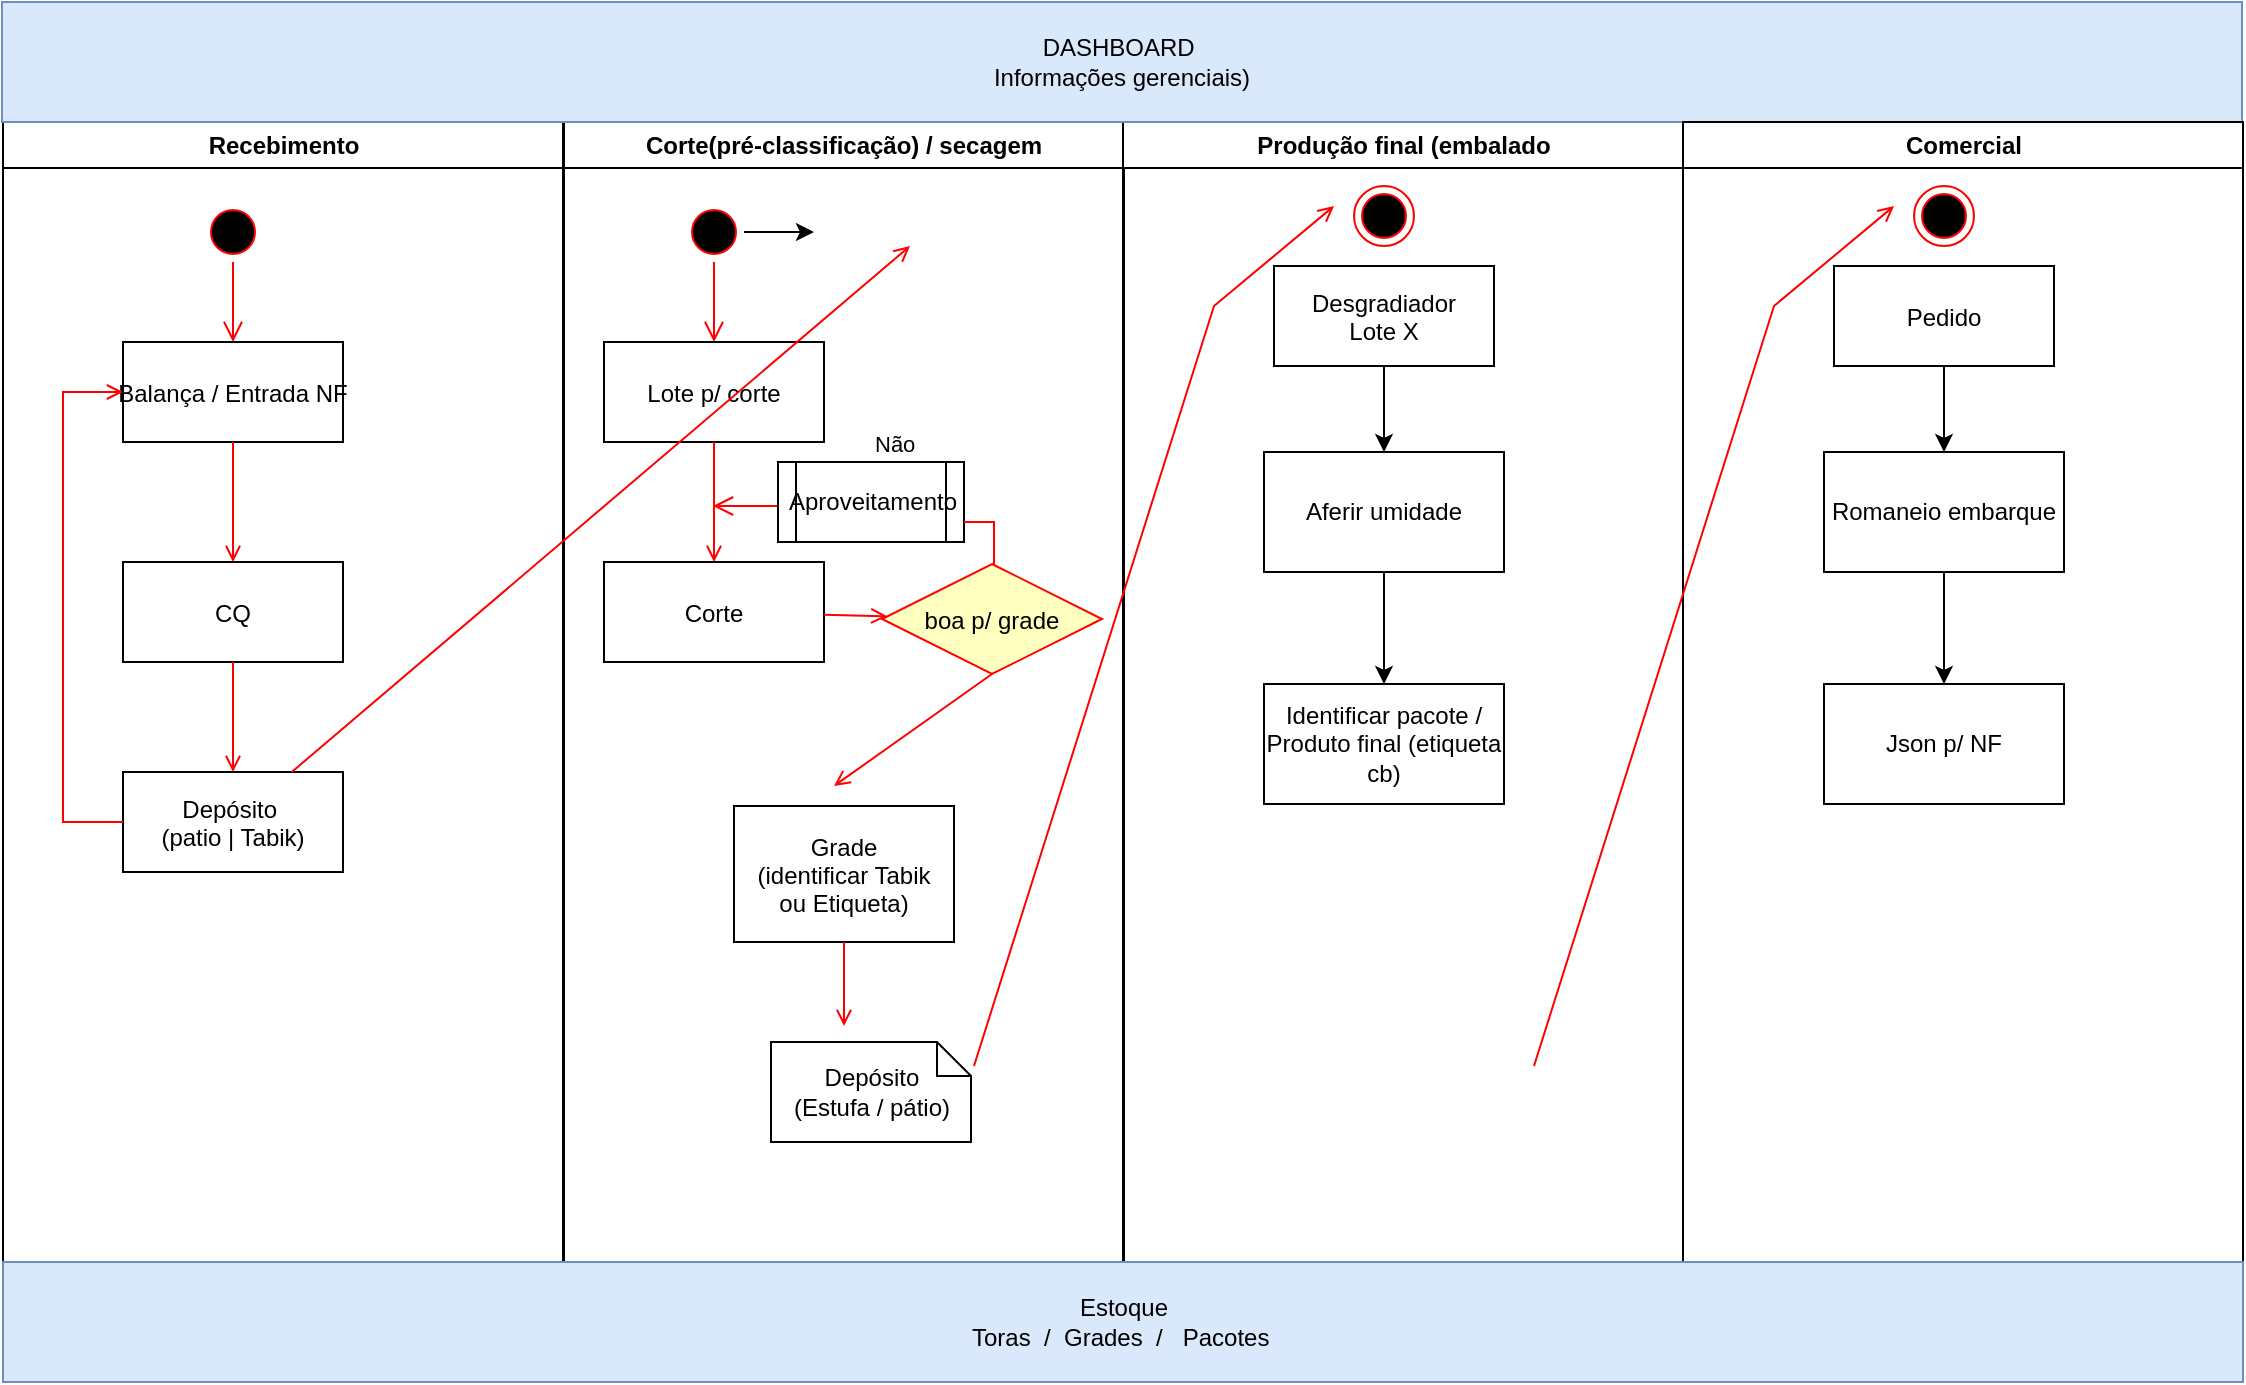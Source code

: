 <mxfile version="14.8.1" type="github">
  <diagram name="Page-1" id="e7e014a7-5840-1c2e-5031-d8a46d1fe8dd">
    <mxGraphModel dx="1437" dy="772" grid="1" gridSize="10" guides="1" tooltips="1" connect="1" arrows="1" fold="1" page="1" pageScale="1" pageWidth="1169" pageHeight="826" background="none" math="0" shadow="0">
      <root>
        <mxCell id="0" />
        <mxCell id="1" parent="0" />
        <mxCell id="2" value="Recebimento" style="swimlane;whiteSpace=wrap" parent="1" vertex="1">
          <mxGeometry x="36.5" y="128" width="280" height="570" as="geometry" />
        </mxCell>
        <mxCell id="5" value="" style="ellipse;shape=startState;fillColor=#000000;strokeColor=#ff0000;" parent="2" vertex="1">
          <mxGeometry x="100" y="40" width="30" height="30" as="geometry" />
        </mxCell>
        <mxCell id="6" value="" style="edgeStyle=elbowEdgeStyle;elbow=horizontal;verticalAlign=bottom;endArrow=open;endSize=8;strokeColor=#FF0000;endFill=1;rounded=0" parent="2" source="5" target="7" edge="1">
          <mxGeometry x="100" y="40" as="geometry">
            <mxPoint x="115" y="110" as="targetPoint" />
          </mxGeometry>
        </mxCell>
        <mxCell id="7" value="Balança / Entrada NF" style="" parent="2" vertex="1">
          <mxGeometry x="60" y="110" width="110" height="50" as="geometry" />
        </mxCell>
        <mxCell id="8" value="CQ" style="" parent="2" vertex="1">
          <mxGeometry x="60" y="220" width="110" height="50" as="geometry" />
        </mxCell>
        <mxCell id="9" value="" style="endArrow=open;strokeColor=#FF0000;endFill=1;rounded=0" parent="2" source="7" target="8" edge="1">
          <mxGeometry relative="1" as="geometry" />
        </mxCell>
        <mxCell id="10" value="Depósito &#xa;(patio | Tabik)" style="" parent="2" vertex="1">
          <mxGeometry x="60" y="325" width="110" height="50" as="geometry" />
        </mxCell>
        <mxCell id="11" value="" style="endArrow=open;strokeColor=#FF0000;endFill=1;rounded=0" parent="2" source="8" target="10" edge="1">
          <mxGeometry relative="1" as="geometry" />
        </mxCell>
        <mxCell id="12" value="" style="edgeStyle=elbowEdgeStyle;elbow=horizontal;strokeColor=#FF0000;endArrow=open;endFill=1;rounded=0" parent="2" source="10" target="7" edge="1">
          <mxGeometry width="100" height="100" relative="1" as="geometry">
            <mxPoint x="160" y="290" as="sourcePoint" />
            <mxPoint x="260" y="190" as="targetPoint" />
            <Array as="points">
              <mxPoint x="30" y="250" />
            </Array>
          </mxGeometry>
        </mxCell>
        <mxCell id="3" value="Corte(pré-classificação) / secagem" style="swimlane;whiteSpace=wrap" parent="1" vertex="1">
          <mxGeometry x="317" y="128" width="280" height="570" as="geometry" />
        </mxCell>
        <mxCell id="lAZd5NCJZbFxyWjqJA0O-42" value="" style="edgeStyle=orthogonalEdgeStyle;rounded=0;orthogonalLoop=1;jettySize=auto;html=1;" edge="1" parent="3" source="13">
          <mxGeometry relative="1" as="geometry">
            <mxPoint x="125" y="55" as="targetPoint" />
          </mxGeometry>
        </mxCell>
        <mxCell id="13" value="" style="ellipse;shape=startState;fillColor=#000000;strokeColor=#ff0000;" parent="3" vertex="1">
          <mxGeometry x="60" y="40" width="30" height="30" as="geometry" />
        </mxCell>
        <mxCell id="14" value="" style="edgeStyle=elbowEdgeStyle;elbow=horizontal;verticalAlign=bottom;endArrow=open;endSize=8;strokeColor=#FF0000;endFill=1;rounded=0" parent="3" source="13" target="15" edge="1">
          <mxGeometry x="40" y="20" as="geometry">
            <mxPoint x="55" y="90" as="targetPoint" />
          </mxGeometry>
        </mxCell>
        <mxCell id="15" value="Lote p/ corte" style="" parent="3" vertex="1">
          <mxGeometry x="20" y="110" width="110" height="50" as="geometry" />
        </mxCell>
        <mxCell id="16" value="Corte" style="" parent="3" vertex="1">
          <mxGeometry x="20" y="220" width="110" height="50" as="geometry" />
        </mxCell>
        <mxCell id="17" value="" style="endArrow=open;strokeColor=#FF0000;endFill=1;rounded=0" parent="3" source="15" target="16" edge="1">
          <mxGeometry relative="1" as="geometry" />
        </mxCell>
        <mxCell id="19" value="" style="endArrow=open;strokeColor=#FF0000;endFill=1;rounded=0;exitX=0.5;exitY=1;exitDx=0;exitDy=0;" parent="3" source="21" edge="1">
          <mxGeometry relative="1" as="geometry">
            <mxPoint x="135" y="332" as="targetPoint" />
          </mxGeometry>
        </mxCell>
        <mxCell id="21" value="boa p/ grade" style="rhombus;fillColor=#ffffc0;strokeColor=#ff0000;" parent="3" vertex="1">
          <mxGeometry x="159" y="221" width="110" height="55" as="geometry" />
        </mxCell>
        <mxCell id="22" value="Não" style="edgeStyle=elbowEdgeStyle;elbow=horizontal;align=left;verticalAlign=bottom;endArrow=open;endSize=8;strokeColor=#FF0000;exitX=0.5;exitY=0;endFill=1;rounded=0;startArrow=none;" parent="3" source="lAZd5NCJZbFxyWjqJA0O-46" edge="1">
          <mxGeometry x="-1" relative="1" as="geometry">
            <mxPoint x="74.5" y="192" as="targetPoint" />
            <Array as="points" />
          </mxGeometry>
        </mxCell>
        <mxCell id="24" value="" style="endArrow=open;strokeColor=#FF0000;endFill=1;rounded=0" parent="3" source="16" target="21" edge="1">
          <mxGeometry relative="1" as="geometry" />
        </mxCell>
        <mxCell id="30" value="Grade&#xa;(identificar Tabik &#xa;ou Etiqueta)" style="" parent="3" vertex="1">
          <mxGeometry x="85" y="342" width="110" height="68" as="geometry" />
        </mxCell>
        <mxCell id="31" value="Depósito&#xa;(Estufa / pátio)" style="shape=note;whiteSpace=wrap;size=17" parent="3" vertex="1">
          <mxGeometry x="103.5" y="460" width="100" height="50" as="geometry" />
        </mxCell>
        <mxCell id="41" value="" style="edgeStyle=elbowEdgeStyle;elbow=horizontal;strokeColor=#FF0000;endArrow=open;endFill=1;rounded=0;exitX=0.5;exitY=1;exitDx=0;exitDy=0;" parent="3" source="30" edge="1">
          <mxGeometry width="100" height="100" relative="1" as="geometry">
            <mxPoint x="60" y="480" as="sourcePoint" />
            <mxPoint x="140" y="452" as="targetPoint" />
            <Array as="points">
              <mxPoint x="140" y="422" />
              <mxPoint x="85" y="450" />
              <mxPoint x="195" y="400" />
            </Array>
          </mxGeometry>
        </mxCell>
        <mxCell id="lAZd5NCJZbFxyWjqJA0O-46" value="Aproveitamento" style="shape=process;whiteSpace=wrap;html=1;backgroundOutline=1;strokeColor=#000000;fillColor=#FFFFFF;" vertex="1" parent="3">
          <mxGeometry x="107" y="170" width="93" height="40" as="geometry" />
        </mxCell>
        <mxCell id="lAZd5NCJZbFxyWjqJA0O-47" value="" style="edgeStyle=elbowEdgeStyle;elbow=horizontal;align=left;verticalAlign=bottom;endArrow=none;endSize=8;strokeColor=#FF0000;exitX=0.5;exitY=0;endFill=1;rounded=0;" edge="1" parent="3" source="21" target="lAZd5NCJZbFxyWjqJA0O-46">
          <mxGeometry x="-1" relative="1" as="geometry">
            <mxPoint x="519.5" y="342" as="targetPoint" />
            <Array as="points">
              <mxPoint x="215" y="200" />
              <mxPoint x="635" y="330" />
            </Array>
            <mxPoint x="659" y="371" as="sourcePoint" />
          </mxGeometry>
        </mxCell>
        <mxCell id="4" value="Produção final (embalado" style="swimlane;whiteSpace=wrap" parent="1" vertex="1">
          <mxGeometry x="596.5" y="128" width="280" height="570" as="geometry" />
        </mxCell>
        <mxCell id="lAZd5NCJZbFxyWjqJA0O-49" value="" style="edgeStyle=orthogonalEdgeStyle;rounded=0;orthogonalLoop=1;jettySize=auto;html=1;" edge="1" parent="4" source="33" target="lAZd5NCJZbFxyWjqJA0O-48">
          <mxGeometry relative="1" as="geometry" />
        </mxCell>
        <mxCell id="33" value="Desgradiador&#xa;Lote X" style="" parent="4" vertex="1">
          <mxGeometry x="75.5" y="72" width="110" height="50" as="geometry" />
        </mxCell>
        <mxCell id="37" value="" style="edgeStyle=none;strokeColor=#FF0000;endArrow=open;endFill=1;rounded=0" parent="4" edge="1">
          <mxGeometry width="100" height="100" relative="1" as="geometry">
            <mxPoint x="-74.5" y="472" as="sourcePoint" />
            <mxPoint x="105.5" y="42" as="targetPoint" />
            <Array as="points">
              <mxPoint x="45.5" y="92" />
            </Array>
          </mxGeometry>
        </mxCell>
        <mxCell id="38" value="" style="ellipse;shape=endState;fillColor=#000000;strokeColor=#ff0000" parent="4" vertex="1">
          <mxGeometry x="115.5" y="32" width="30" height="30" as="geometry" />
        </mxCell>
        <mxCell id="lAZd5NCJZbFxyWjqJA0O-51" value="" style="edgeStyle=orthogonalEdgeStyle;rounded=0;orthogonalLoop=1;jettySize=auto;html=1;" edge="1" parent="4" source="lAZd5NCJZbFxyWjqJA0O-48" target="lAZd5NCJZbFxyWjqJA0O-50">
          <mxGeometry relative="1" as="geometry" />
        </mxCell>
        <mxCell id="lAZd5NCJZbFxyWjqJA0O-48" value="Aferir umidade" style="whiteSpace=wrap;html=1;" vertex="1" parent="4">
          <mxGeometry x="70.5" y="165" width="120" height="60" as="geometry" />
        </mxCell>
        <mxCell id="lAZd5NCJZbFxyWjqJA0O-50" value="Identificar pacote / Produto final (etiqueta cb)" style="whiteSpace=wrap;html=1;" vertex="1" parent="4">
          <mxGeometry x="70.5" y="281" width="120" height="60" as="geometry" />
        </mxCell>
        <mxCell id="20" value="" style="endArrow=open;strokeColor=#FF0000;endFill=1;rounded=0" parent="1" source="10" edge="1">
          <mxGeometry relative="1" as="geometry">
            <mxPoint x="490" y="190" as="targetPoint" />
          </mxGeometry>
        </mxCell>
        <mxCell id="lAZd5NCJZbFxyWjqJA0O-53" value="DASHBOARD&amp;nbsp;&lt;br&gt;Informações gerenciais)" style="rounded=0;whiteSpace=wrap;html=1;fillColor=#dae8fc;strokeColor=#6c8ebf;" vertex="1" parent="1">
          <mxGeometry x="36" y="68" width="1120" height="60" as="geometry" />
        </mxCell>
        <mxCell id="lAZd5NCJZbFxyWjqJA0O-54" value="Comercial" style="swimlane;whiteSpace=wrap" vertex="1" parent="1">
          <mxGeometry x="876.5" y="128" width="280" height="570" as="geometry" />
        </mxCell>
        <mxCell id="lAZd5NCJZbFxyWjqJA0O-55" value="" style="edgeStyle=orthogonalEdgeStyle;rounded=0;orthogonalLoop=1;jettySize=auto;html=1;" edge="1" parent="lAZd5NCJZbFxyWjqJA0O-54" source="lAZd5NCJZbFxyWjqJA0O-56" target="lAZd5NCJZbFxyWjqJA0O-60">
          <mxGeometry relative="1" as="geometry" />
        </mxCell>
        <mxCell id="lAZd5NCJZbFxyWjqJA0O-56" value="Pedido" style="" vertex="1" parent="lAZd5NCJZbFxyWjqJA0O-54">
          <mxGeometry x="75.5" y="72" width="110" height="50" as="geometry" />
        </mxCell>
        <mxCell id="lAZd5NCJZbFxyWjqJA0O-57" value="" style="edgeStyle=none;strokeColor=#FF0000;endArrow=open;endFill=1;rounded=0" edge="1" parent="lAZd5NCJZbFxyWjqJA0O-54">
          <mxGeometry width="100" height="100" relative="1" as="geometry">
            <mxPoint x="-74.5" y="472" as="sourcePoint" />
            <mxPoint x="105.5" y="42" as="targetPoint" />
            <Array as="points">
              <mxPoint x="45.5" y="92" />
            </Array>
          </mxGeometry>
        </mxCell>
        <mxCell id="lAZd5NCJZbFxyWjqJA0O-58" value="" style="ellipse;shape=endState;fillColor=#000000;strokeColor=#ff0000" vertex="1" parent="lAZd5NCJZbFxyWjqJA0O-54">
          <mxGeometry x="115.5" y="32" width="30" height="30" as="geometry" />
        </mxCell>
        <mxCell id="lAZd5NCJZbFxyWjqJA0O-59" value="" style="edgeStyle=orthogonalEdgeStyle;rounded=0;orthogonalLoop=1;jettySize=auto;html=1;" edge="1" parent="lAZd5NCJZbFxyWjqJA0O-54" source="lAZd5NCJZbFxyWjqJA0O-60" target="lAZd5NCJZbFxyWjqJA0O-61">
          <mxGeometry relative="1" as="geometry" />
        </mxCell>
        <mxCell id="lAZd5NCJZbFxyWjqJA0O-60" value="Romaneio embarque" style="whiteSpace=wrap;html=1;" vertex="1" parent="lAZd5NCJZbFxyWjqJA0O-54">
          <mxGeometry x="70.5" y="165" width="120" height="60" as="geometry" />
        </mxCell>
        <mxCell id="lAZd5NCJZbFxyWjqJA0O-61" value="Json p/ NF" style="whiteSpace=wrap;html=1;" vertex="1" parent="lAZd5NCJZbFxyWjqJA0O-54">
          <mxGeometry x="70.5" y="281" width="120" height="60" as="geometry" />
        </mxCell>
        <mxCell id="lAZd5NCJZbFxyWjqJA0O-62" value="Estoque&lt;br&gt;Toras&amp;nbsp; /&amp;nbsp; Grades&amp;nbsp; /&amp;nbsp; &amp;nbsp;Pacotes&amp;nbsp;" style="rounded=0;whiteSpace=wrap;html=1;fillColor=#dae8fc;strokeColor=#6c8ebf;" vertex="1" parent="1">
          <mxGeometry x="36.5" y="698" width="1120" height="60" as="geometry" />
        </mxCell>
      </root>
    </mxGraphModel>
  </diagram>
</mxfile>
